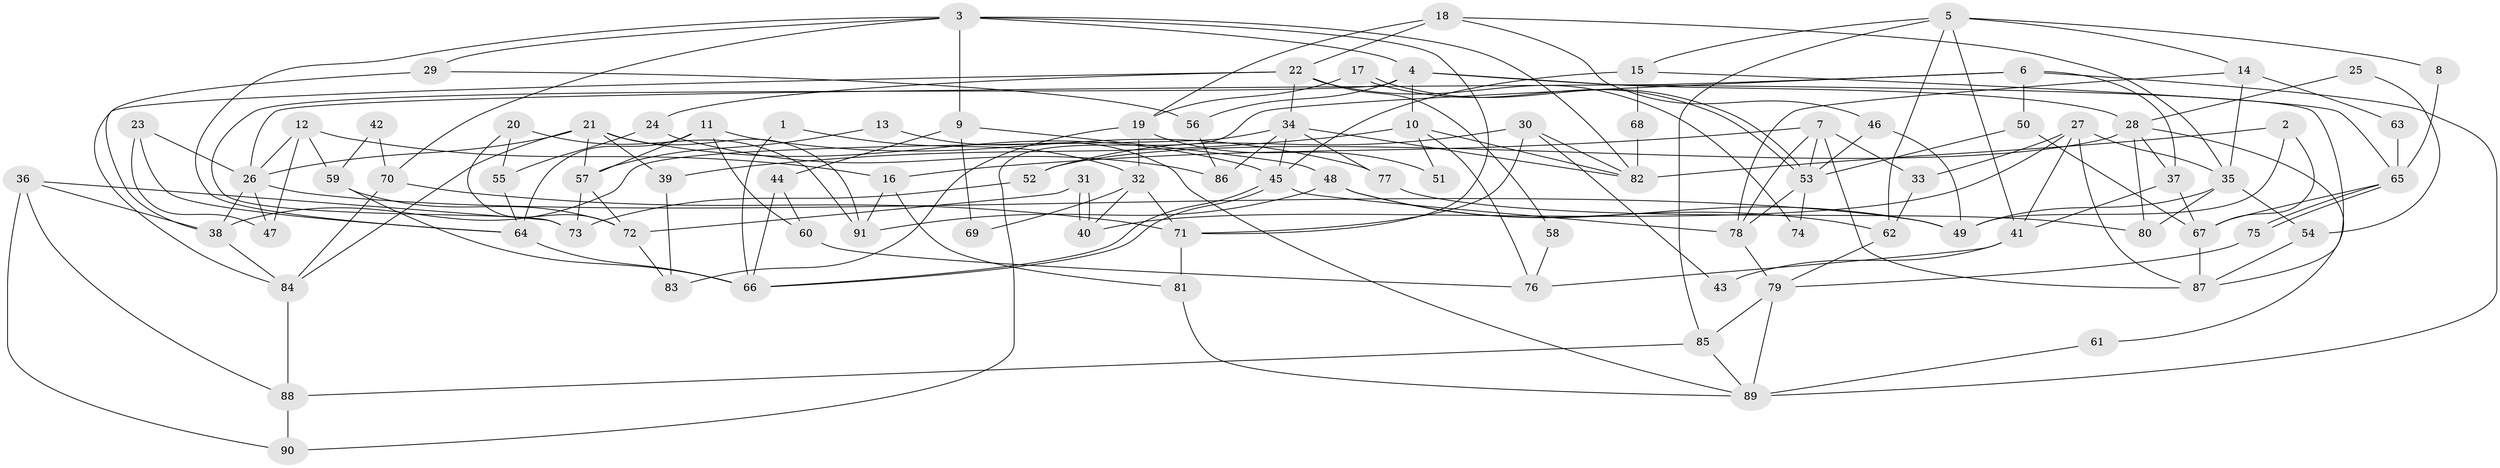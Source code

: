 // Generated by graph-tools (version 1.1) at 2025/26/03/09/25 03:26:12]
// undirected, 91 vertices, 182 edges
graph export_dot {
graph [start="1"]
  node [color=gray90,style=filled];
  1;
  2;
  3;
  4;
  5;
  6;
  7;
  8;
  9;
  10;
  11;
  12;
  13;
  14;
  15;
  16;
  17;
  18;
  19;
  20;
  21;
  22;
  23;
  24;
  25;
  26;
  27;
  28;
  29;
  30;
  31;
  32;
  33;
  34;
  35;
  36;
  37;
  38;
  39;
  40;
  41;
  42;
  43;
  44;
  45;
  46;
  47;
  48;
  49;
  50;
  51;
  52;
  53;
  54;
  55;
  56;
  57;
  58;
  59;
  60;
  61;
  62;
  63;
  64;
  65;
  66;
  67;
  68;
  69;
  70;
  71;
  72;
  73;
  74;
  75;
  76;
  77;
  78;
  79;
  80;
  81;
  82;
  83;
  84;
  85;
  86;
  87;
  88;
  89;
  90;
  91;
  1 -- 32;
  1 -- 66;
  2 -- 49;
  2 -- 67;
  2 -- 82;
  3 -- 82;
  3 -- 70;
  3 -- 4;
  3 -- 9;
  3 -- 29;
  3 -- 64;
  3 -- 71;
  4 -- 73;
  4 -- 10;
  4 -- 28;
  4 -- 56;
  4 -- 87;
  5 -- 15;
  5 -- 62;
  5 -- 8;
  5 -- 14;
  5 -- 41;
  5 -- 85;
  6 -- 89;
  6 -- 50;
  6 -- 26;
  6 -- 37;
  6 -- 90;
  7 -- 53;
  7 -- 33;
  7 -- 16;
  7 -- 78;
  7 -- 87;
  8 -- 65;
  9 -- 48;
  9 -- 44;
  9 -- 69;
  10 -- 82;
  10 -- 39;
  10 -- 51;
  10 -- 76;
  11 -- 57;
  11 -- 60;
  11 -- 64;
  11 -- 77;
  12 -- 26;
  12 -- 47;
  12 -- 16;
  12 -- 59;
  13 -- 57;
  13 -- 89;
  14 -- 35;
  14 -- 63;
  14 -- 78;
  15 -- 65;
  15 -- 45;
  15 -- 68;
  16 -- 81;
  16 -- 91;
  17 -- 19;
  17 -- 53;
  17 -- 53;
  18 -- 35;
  18 -- 22;
  18 -- 19;
  18 -- 46;
  19 -- 32;
  19 -- 51;
  19 -- 83;
  20 -- 91;
  20 -- 72;
  20 -- 55;
  21 -- 45;
  21 -- 84;
  21 -- 26;
  21 -- 39;
  21 -- 57;
  21 -- 91;
  22 -- 34;
  22 -- 84;
  22 -- 24;
  22 -- 58;
  22 -- 74;
  23 -- 26;
  23 -- 64;
  23 -- 47;
  24 -- 55;
  24 -- 86;
  25 -- 54;
  25 -- 28;
  26 -- 38;
  26 -- 47;
  26 -- 49;
  27 -- 87;
  27 -- 35;
  27 -- 33;
  27 -- 40;
  27 -- 41;
  28 -- 37;
  28 -- 52;
  28 -- 61;
  28 -- 80;
  29 -- 38;
  29 -- 56;
  30 -- 52;
  30 -- 82;
  30 -- 43;
  30 -- 71;
  31 -- 40;
  31 -- 40;
  31 -- 72;
  32 -- 40;
  32 -- 71;
  32 -- 69;
  33 -- 62;
  34 -- 45;
  34 -- 86;
  34 -- 38;
  34 -- 77;
  34 -- 82;
  35 -- 80;
  35 -- 49;
  35 -- 54;
  36 -- 38;
  36 -- 90;
  36 -- 73;
  36 -- 88;
  37 -- 41;
  37 -- 67;
  38 -- 84;
  39 -- 83;
  41 -- 43;
  41 -- 76;
  42 -- 59;
  42 -- 70;
  44 -- 66;
  44 -- 60;
  45 -- 66;
  45 -- 66;
  45 -- 78;
  46 -- 53;
  46 -- 49;
  48 -- 91;
  48 -- 49;
  48 -- 62;
  50 -- 53;
  50 -- 67;
  52 -- 73;
  53 -- 78;
  53 -- 74;
  54 -- 87;
  55 -- 64;
  56 -- 86;
  57 -- 72;
  57 -- 73;
  58 -- 76;
  59 -- 66;
  59 -- 72;
  60 -- 76;
  61 -- 89;
  62 -- 79;
  63 -- 65;
  64 -- 66;
  65 -- 75;
  65 -- 75;
  65 -- 67;
  67 -- 87;
  68 -- 82;
  70 -- 84;
  70 -- 71;
  71 -- 81;
  72 -- 83;
  75 -- 79;
  77 -- 80;
  78 -- 79;
  79 -- 89;
  79 -- 85;
  81 -- 89;
  84 -- 88;
  85 -- 88;
  85 -- 89;
  88 -- 90;
}
